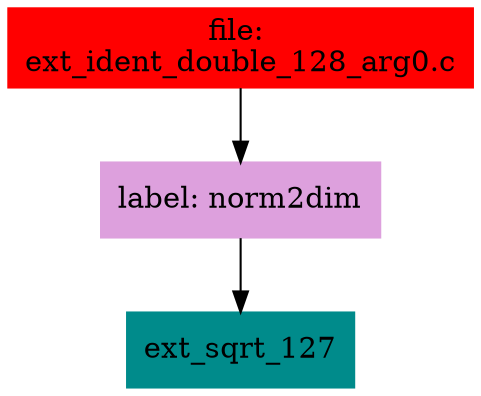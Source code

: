 digraph G {
node [shape=box]

0 [label="file: 
ext_ident_double_128_arg0.c",color=red, style=filled]
1 [label="label: norm2dim",color=plum, style=filled]
0 -> 1
2 [label="ext_sqrt_127",color=cyan4, style=filled]
1 -> 2


}

